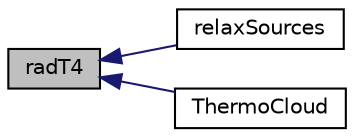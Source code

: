 digraph "radT4"
{
  bgcolor="transparent";
  edge [fontname="Helvetica",fontsize="10",labelfontname="Helvetica",labelfontsize="10"];
  node [fontname="Helvetica",fontsize="10",shape=record];
  rankdir="LR";
  Node1 [label="radT4",height=0.2,width=0.4,color="black", fillcolor="grey75", style="filled", fontcolor="black"];
  Node1 -> Node2 [dir="back",color="midnightblue",fontsize="10",style="solid",fontname="Helvetica"];
  Node2 [label="relaxSources",height=0.2,width=0.4,color="black",URL="$a02589.html#a513557e0b75f538dafa50a7dd91aafcf",tooltip="Apply relaxation to (steady state) cloud sources. "];
  Node1 -> Node3 [dir="back",color="midnightblue",fontsize="10",style="solid",fontname="Helvetica"];
  Node3 [label="ThermoCloud",height=0.2,width=0.4,color="black",URL="$a02589.html#a4a52b6fc5badc4bedb4d030488e855de",tooltip="Copy constructor with new name. "];
}
